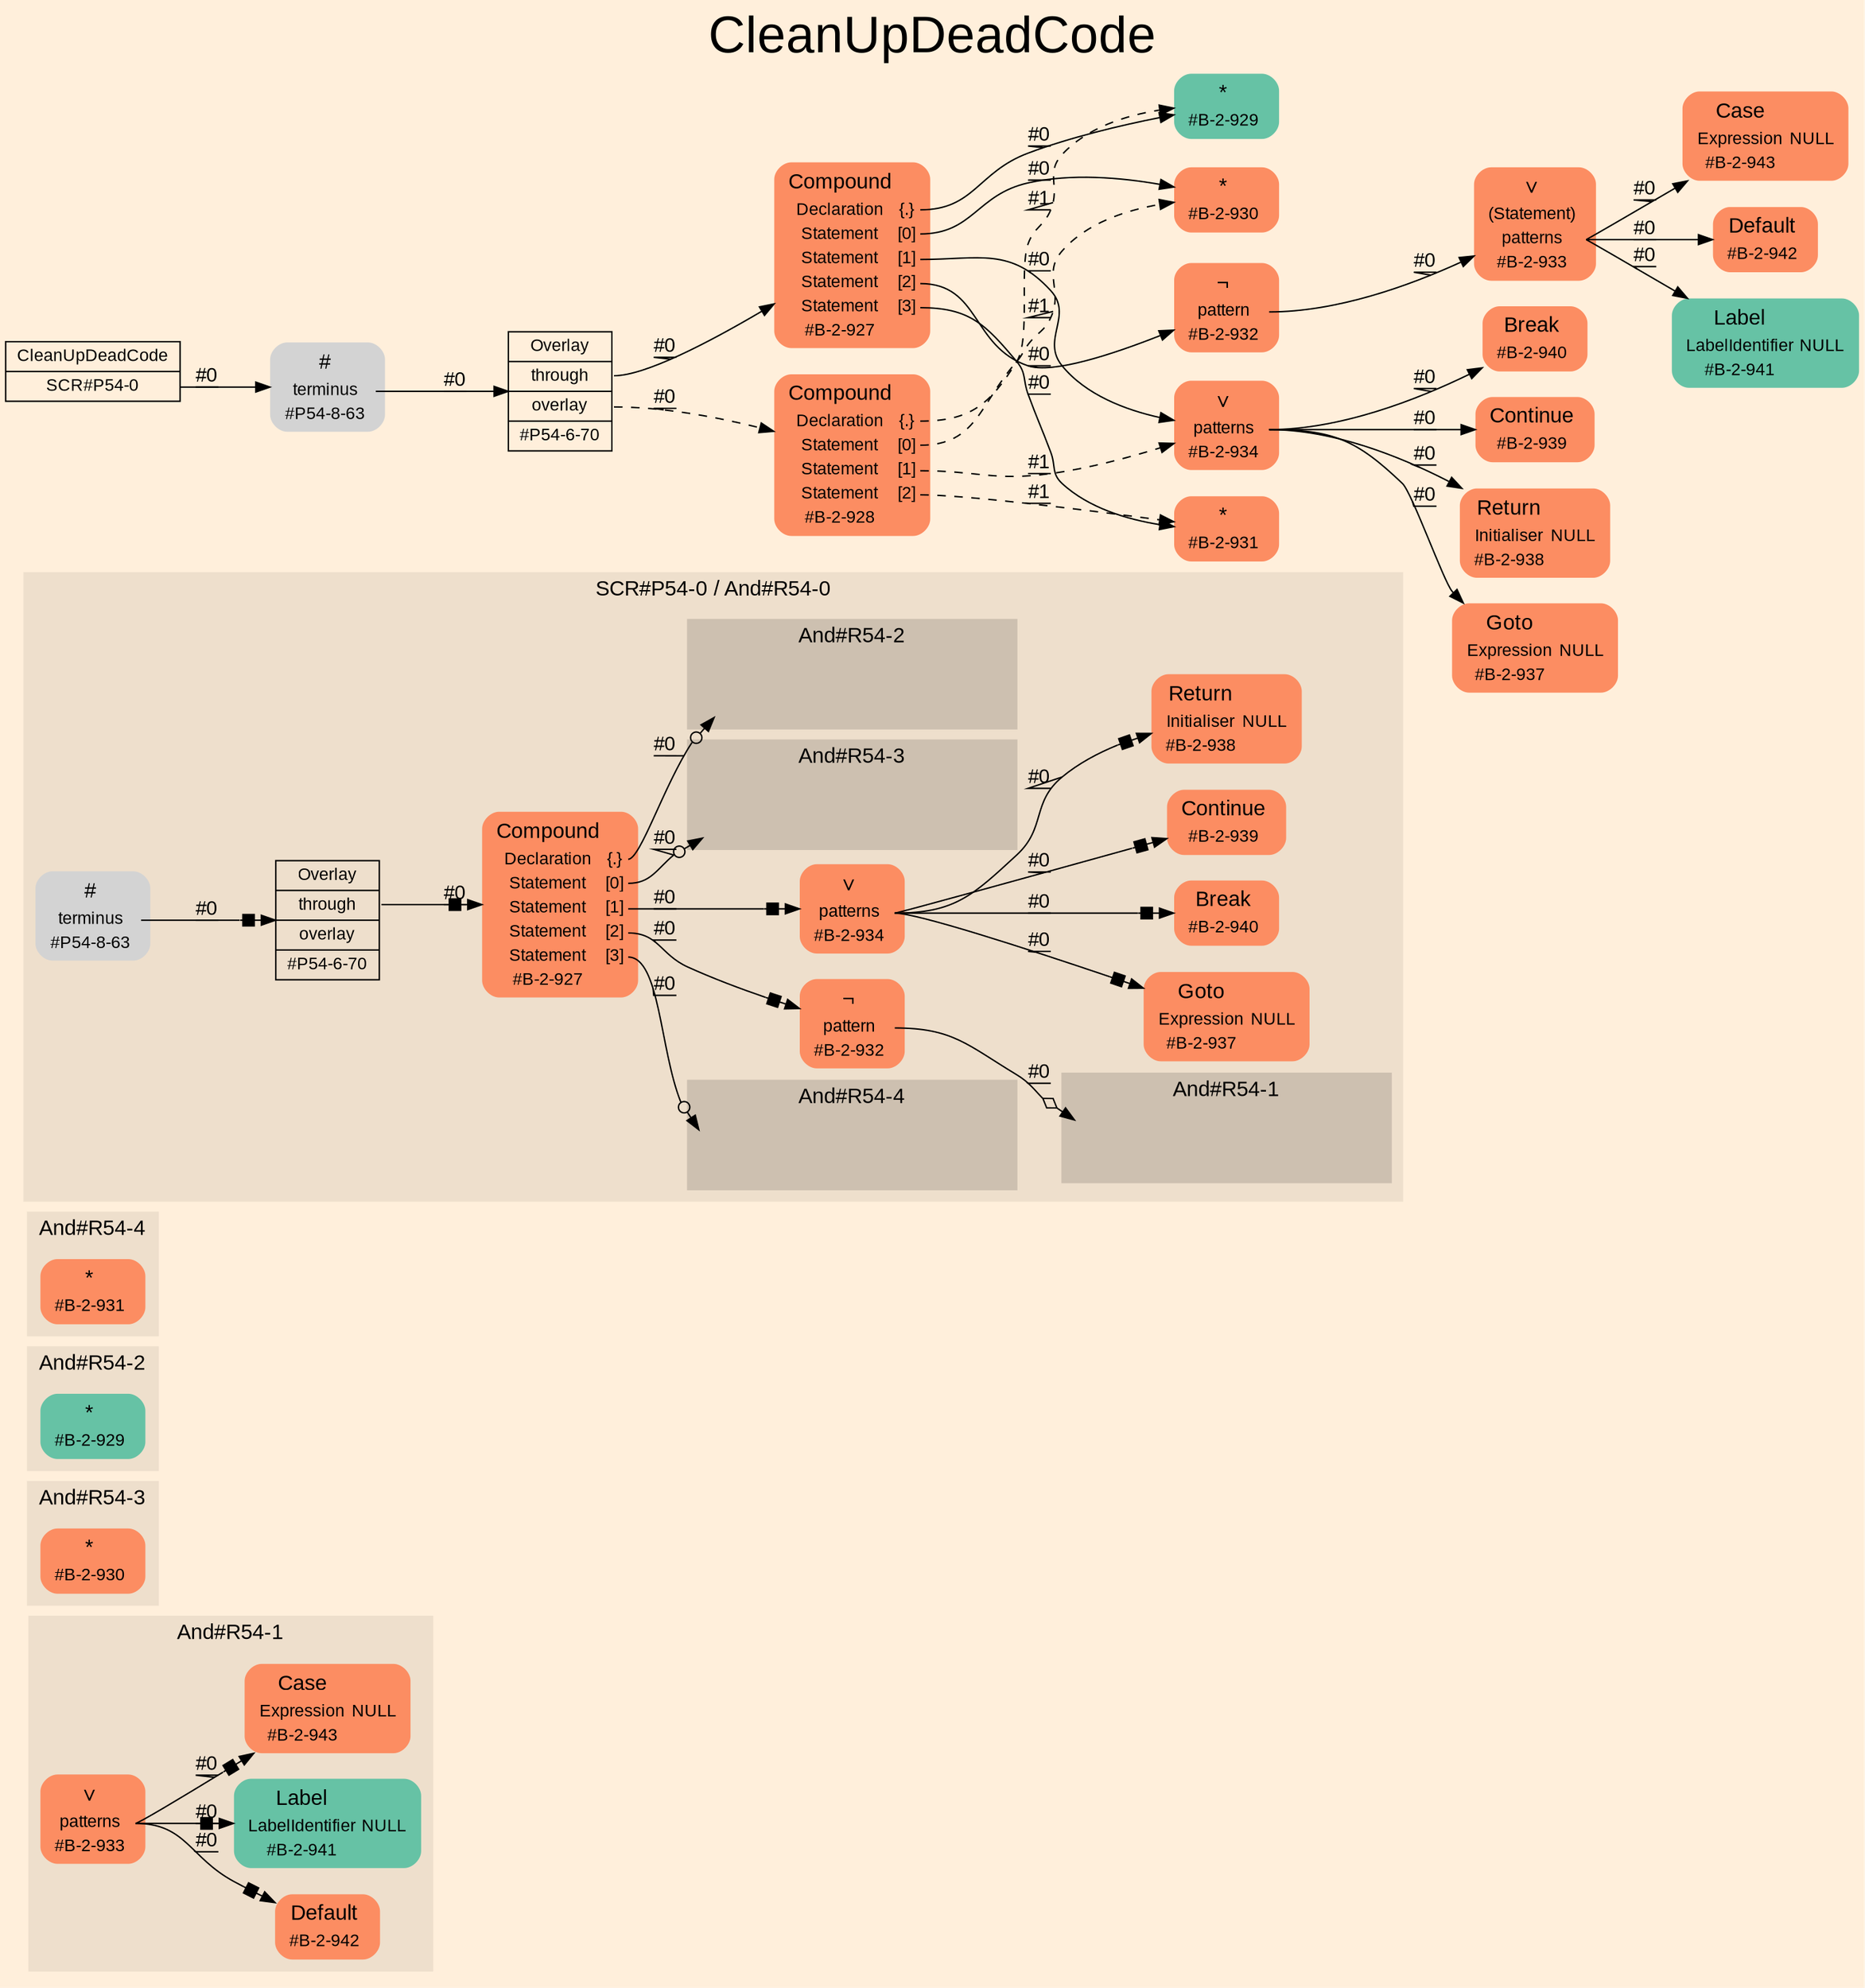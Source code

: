 digraph "CleanUpDeadCode" {
label = "CleanUpDeadCode"
labelloc = t
fontsize = "36"
graph [
    rankdir = "LR"
    ranksep = 0.3
    bgcolor = antiquewhite1
    color = black
    fontcolor = black
    fontname = "Arial"
];
node [
    fontname = "Arial"
];
edge [
    fontname = "Arial"
];

// -------------------- figure And#R54-1 --------------------
// -------- region And#R54-1 ----------
subgraph "clusterAnd#R54-1" {
    label = "And#R54-1"
    style = "filled"
    color = antiquewhite2
    fontsize = "15"
    // -------- block And#R54-1/#B-2-933 ----------
    "And#R54-1/#B-2-933" [
        shape = "plaintext"
        fillcolor = "/set28/2"
        label = <<TABLE BORDER="0" CELLBORDER="0" CELLSPACING="0">
         <TR><TD><FONT POINT-SIZE="15.0">∨</FONT></TD><TD></TD></TR>
         <TR><TD>patterns</TD><TD PORT="port0"></TD></TR>
         <TR><TD>#B-2-933</TD><TD PORT="port1"></TD></TR>
        </TABLE>>
        style = "rounded,filled"
        fontsize = "12"
    ];
    
    "And#R54-1/#B-2-933":port0 -> "And#R54-1/#B-2-943" [
        arrowhead="normalnonebox"
        label = "#0"
        decorate = true
        color = black
        fontcolor = black
    ];
    
    "And#R54-1/#B-2-933":port0 -> "And#R54-1/#B-2-942" [
        arrowhead="normalnonebox"
        label = "#0"
        decorate = true
        color = black
        fontcolor = black
    ];
    
    "And#R54-1/#B-2-933":port0 -> "And#R54-1/#B-2-941" [
        arrowhead="normalnonebox"
        label = "#0"
        decorate = true
        color = black
        fontcolor = black
    ];
    
    // -------- block And#R54-1/#B-2-941 ----------
    "And#R54-1/#B-2-941" [
        shape = "plaintext"
        fillcolor = "/set28/1"
        label = <<TABLE BORDER="0" CELLBORDER="0" CELLSPACING="0">
         <TR><TD><FONT POINT-SIZE="15.0">Label</FONT></TD><TD></TD></TR>
         <TR><TD>LabelIdentifier</TD><TD PORT="port0">NULL</TD></TR>
         <TR><TD>#B-2-941</TD><TD PORT="port1"></TD></TR>
        </TABLE>>
        style = "rounded,filled"
        fontsize = "12"
    ];
    
    // -------- block And#R54-1/#B-2-942 ----------
    "And#R54-1/#B-2-942" [
        shape = "plaintext"
        fillcolor = "/set28/2"
        label = <<TABLE BORDER="0" CELLBORDER="0" CELLSPACING="0">
         <TR><TD><FONT POINT-SIZE="15.0">Default</FONT></TD><TD></TD></TR>
         <TR><TD>#B-2-942</TD><TD PORT="port0"></TD></TR>
        </TABLE>>
        style = "rounded,filled"
        fontsize = "12"
    ];
    
    // -------- block And#R54-1/#B-2-943 ----------
    "And#R54-1/#B-2-943" [
        shape = "plaintext"
        fillcolor = "/set28/2"
        label = <<TABLE BORDER="0" CELLBORDER="0" CELLSPACING="0">
         <TR><TD><FONT POINT-SIZE="15.0">Case</FONT></TD><TD></TD></TR>
         <TR><TD>Expression</TD><TD PORT="port0">NULL</TD></TR>
         <TR><TD>#B-2-943</TD><TD PORT="port1"></TD></TR>
        </TABLE>>
        style = "rounded,filled"
        fontsize = "12"
    ];
    
}


// -------------------- figure And#R54-3 --------------------
// -------- region And#R54-3 ----------
subgraph "clusterAnd#R54-3" {
    label = "And#R54-3"
    style = "filled"
    color = antiquewhite2
    fontsize = "15"
    // -------- block And#R54-3/#B-2-930 ----------
    "And#R54-3/#B-2-930" [
        shape = "plaintext"
        fillcolor = "/set28/2"
        label = <<TABLE BORDER="0" CELLBORDER="0" CELLSPACING="0">
         <TR><TD><FONT POINT-SIZE="15.0">*</FONT></TD><TD></TD></TR>
         <TR><TD>#B-2-930</TD><TD PORT="port0"></TD></TR>
        </TABLE>>
        style = "rounded,filled"
        fontsize = "12"
    ];
    
}


// -------------------- figure And#R54-2 --------------------
// -------- region And#R54-2 ----------
subgraph "clusterAnd#R54-2" {
    label = "And#R54-2"
    style = "filled"
    color = antiquewhite2
    fontsize = "15"
    // -------- block And#R54-2/#B-2-929 ----------
    "And#R54-2/#B-2-929" [
        shape = "plaintext"
        fillcolor = "/set28/1"
        label = <<TABLE BORDER="0" CELLBORDER="0" CELLSPACING="0">
         <TR><TD><FONT POINT-SIZE="15.0">*</FONT></TD><TD></TD></TR>
         <TR><TD>#B-2-929</TD><TD PORT="port0"></TD></TR>
        </TABLE>>
        style = "rounded,filled"
        fontsize = "12"
    ];
    
}


// -------------------- figure And#R54-4 --------------------
// -------- region And#R54-4 ----------
subgraph "clusterAnd#R54-4" {
    label = "And#R54-4"
    style = "filled"
    color = antiquewhite2
    fontsize = "15"
    // -------- block And#R54-4/#B-2-931 ----------
    "And#R54-4/#B-2-931" [
        shape = "plaintext"
        fillcolor = "/set28/2"
        label = <<TABLE BORDER="0" CELLBORDER="0" CELLSPACING="0">
         <TR><TD><FONT POINT-SIZE="15.0">*</FONT></TD><TD></TD></TR>
         <TR><TD>#B-2-931</TD><TD PORT="port0"></TD></TR>
        </TABLE>>
        style = "rounded,filled"
        fontsize = "12"
    ];
    
}


// -------------------- figure And#R54-0 --------------------
// -------- region And#R54-0 ----------
subgraph "clusterAnd#R54-0" {
    label = "SCR#P54-0 / And#R54-0"
    style = "filled"
    color = antiquewhite2
    fontsize = "15"
    // -------- block And#R54-0/#B-2-927 ----------
    "And#R54-0/#B-2-927" [
        shape = "plaintext"
        fillcolor = "/set28/2"
        label = <<TABLE BORDER="0" CELLBORDER="0" CELLSPACING="0">
         <TR><TD><FONT POINT-SIZE="15.0">Compound</FONT></TD><TD></TD></TR>
         <TR><TD>Declaration</TD><TD PORT="port0">{.}</TD></TR>
         <TR><TD>Statement</TD><TD PORT="port1">[0]</TD></TR>
         <TR><TD>Statement</TD><TD PORT="port2">[1]</TD></TR>
         <TR><TD>Statement</TD><TD PORT="port3">[2]</TD></TR>
         <TR><TD>Statement</TD><TD PORT="port4">[3]</TD></TR>
         <TR><TD>#B-2-927</TD><TD PORT="port5"></TD></TR>
        </TABLE>>
        style = "rounded,filled"
        fontsize = "12"
    ];
    
    "And#R54-0/#B-2-927":port0 -> "And#R54-0/And#R54-2/#B-2-929" [
        arrowhead="normalnoneodot"
        label = "#0"
        decorate = true
        color = black
        fontcolor = black
    ];
    
    "And#R54-0/#B-2-927":port1 -> "And#R54-0/And#R54-3/#B-2-930" [
        arrowhead="normalnoneodot"
        label = "#0"
        decorate = true
        color = black
        fontcolor = black
    ];
    
    "And#R54-0/#B-2-927":port2 -> "And#R54-0/#B-2-934" [
        arrowhead="normalnonebox"
        label = "#0"
        decorate = true
        color = black
        fontcolor = black
    ];
    
    "And#R54-0/#B-2-927":port3 -> "And#R54-0/#B-2-932" [
        arrowhead="normalnonebox"
        label = "#0"
        decorate = true
        color = black
        fontcolor = black
    ];
    
    "And#R54-0/#B-2-927":port4 -> "And#R54-0/And#R54-4/#B-2-931" [
        arrowhead="normalnoneodot"
        label = "#0"
        decorate = true
        color = black
        fontcolor = black
    ];
    
    // -------- block And#R54-0/#B-2-932 ----------
    "And#R54-0/#B-2-932" [
        shape = "plaintext"
        fillcolor = "/set28/2"
        label = <<TABLE BORDER="0" CELLBORDER="0" CELLSPACING="0">
         <TR><TD><FONT POINT-SIZE="15.0">¬</FONT></TD><TD></TD></TR>
         <TR><TD>pattern</TD><TD PORT="port0"></TD></TR>
         <TR><TD>#B-2-932</TD><TD PORT="port1"></TD></TR>
        </TABLE>>
        style = "rounded,filled"
        fontsize = "12"
    ];
    
    "And#R54-0/#B-2-932":port0 -> "And#R54-0/And#R54-1/#B-2-933" [
        arrowhead="normalnoneodiamond"
        label = "#0"
        decorate = true
        color = black
        fontcolor = black
    ];
    
    // -------- block And#R54-0/#B-2-934 ----------
    "And#R54-0/#B-2-934" [
        shape = "plaintext"
        fillcolor = "/set28/2"
        label = <<TABLE BORDER="0" CELLBORDER="0" CELLSPACING="0">
         <TR><TD><FONT POINT-SIZE="15.0">∨</FONT></TD><TD></TD></TR>
         <TR><TD>patterns</TD><TD PORT="port0"></TD></TR>
         <TR><TD>#B-2-934</TD><TD PORT="port1"></TD></TR>
        </TABLE>>
        style = "rounded,filled"
        fontsize = "12"
    ];
    
    "And#R54-0/#B-2-934":port0 -> "And#R54-0/#B-2-940" [
        arrowhead="normalnonebox"
        label = "#0"
        decorate = true
        color = black
        fontcolor = black
    ];
    
    "And#R54-0/#B-2-934":port0 -> "And#R54-0/#B-2-939" [
        arrowhead="normalnonebox"
        label = "#0"
        decorate = true
        color = black
        fontcolor = black
    ];
    
    "And#R54-0/#B-2-934":port0 -> "And#R54-0/#B-2-938" [
        arrowhead="normalnonebox"
        label = "#0"
        decorate = true
        color = black
        fontcolor = black
    ];
    
    "And#R54-0/#B-2-934":port0 -> "And#R54-0/#B-2-937" [
        arrowhead="normalnonebox"
        label = "#0"
        decorate = true
        color = black
        fontcolor = black
    ];
    
    // -------- block And#R54-0/#B-2-937 ----------
    "And#R54-0/#B-2-937" [
        shape = "plaintext"
        fillcolor = "/set28/2"
        label = <<TABLE BORDER="0" CELLBORDER="0" CELLSPACING="0">
         <TR><TD><FONT POINT-SIZE="15.0">Goto</FONT></TD><TD></TD></TR>
         <TR><TD>Expression</TD><TD PORT="port0">NULL</TD></TR>
         <TR><TD>#B-2-937</TD><TD PORT="port1"></TD></TR>
        </TABLE>>
        style = "rounded,filled"
        fontsize = "12"
    ];
    
    // -------- block And#R54-0/#B-2-938 ----------
    "And#R54-0/#B-2-938" [
        shape = "plaintext"
        fillcolor = "/set28/2"
        label = <<TABLE BORDER="0" CELLBORDER="0" CELLSPACING="0">
         <TR><TD><FONT POINT-SIZE="15.0">Return</FONT></TD><TD></TD></TR>
         <TR><TD>Initialiser</TD><TD PORT="port0">NULL</TD></TR>
         <TR><TD>#B-2-938</TD><TD PORT="port1"></TD></TR>
        </TABLE>>
        style = "rounded,filled"
        fontsize = "12"
    ];
    
    // -------- block And#R54-0/#B-2-939 ----------
    "And#R54-0/#B-2-939" [
        shape = "plaintext"
        fillcolor = "/set28/2"
        label = <<TABLE BORDER="0" CELLBORDER="0" CELLSPACING="0">
         <TR><TD><FONT POINT-SIZE="15.0">Continue</FONT></TD><TD></TD></TR>
         <TR><TD>#B-2-939</TD><TD PORT="port0"></TD></TR>
        </TABLE>>
        style = "rounded,filled"
        fontsize = "12"
    ];
    
    // -------- block And#R54-0/#B-2-940 ----------
    "And#R54-0/#B-2-940" [
        shape = "plaintext"
        fillcolor = "/set28/2"
        label = <<TABLE BORDER="0" CELLBORDER="0" CELLSPACING="0">
         <TR><TD><FONT POINT-SIZE="15.0">Break</FONT></TD><TD></TD></TR>
         <TR><TD>#B-2-940</TD><TD PORT="port0"></TD></TR>
        </TABLE>>
        style = "rounded,filled"
        fontsize = "12"
    ];
    
    // -------- block And#R54-0/#P54-6-70 ----------
    "And#R54-0/#P54-6-70" [
        shape = "record"
        fillcolor = antiquewhite2
        label = "<fixed> Overlay | <port0> through | <port1> overlay | <port2> #P54-6-70"
        style = "filled"
        fontsize = "12"
        color = black
        fontcolor = black
    ];
    
    "And#R54-0/#P54-6-70":port0 -> "And#R54-0/#B-2-927" [
        arrowhead="normalnonebox"
        label = "#0"
        decorate = true
        color = black
        fontcolor = black
    ];
    
    // -------- block And#R54-0/#P54-8-63 ----------
    "And#R54-0/#P54-8-63" [
        shape = "plaintext"
        label = <<TABLE BORDER="0" CELLBORDER="0" CELLSPACING="0">
         <TR><TD><FONT POINT-SIZE="15.0">#</FONT></TD><TD></TD></TR>
         <TR><TD>terminus</TD><TD PORT="port0"></TD></TR>
         <TR><TD>#P54-8-63</TD><TD PORT="port1"></TD></TR>
        </TABLE>>
        style = "rounded,filled"
        fontsize = "12"
    ];
    
    "And#R54-0/#P54-8-63":port0 -> "And#R54-0/#P54-6-70" [
        arrowhead="normalnonebox"
        label = "#0"
        decorate = true
        color = black
        fontcolor = black
    ];
    
    // -------- region And#R54-0/And#R54-1 ----------
    subgraph "clusterAnd#R54-0/And#R54-1" {
        label = "And#R54-1"
        style = "filled"
        color = antiquewhite3
        fontsize = "15"
        // -------- block And#R54-0/And#R54-1/#B-2-933 ----------
        "And#R54-0/And#R54-1/#B-2-933" [
            shape = "none"
            style = "invisible"
        ];
        
    }
    
    // -------- region And#R54-0/And#R54-2 ----------
    subgraph "clusterAnd#R54-0/And#R54-2" {
        label = "And#R54-2"
        style = "filled"
        color = antiquewhite3
        fontsize = "15"
        // -------- block And#R54-0/And#R54-2/#B-2-929 ----------
        "And#R54-0/And#R54-2/#B-2-929" [
            shape = "none"
            style = "invisible"
        ];
        
    }
    
    // -------- region And#R54-0/And#R54-3 ----------
    subgraph "clusterAnd#R54-0/And#R54-3" {
        label = "And#R54-3"
        style = "filled"
        color = antiquewhite3
        fontsize = "15"
        // -------- block And#R54-0/And#R54-3/#B-2-930 ----------
        "And#R54-0/And#R54-3/#B-2-930" [
            shape = "none"
            style = "invisible"
        ];
        
    }
    
    // -------- region And#R54-0/And#R54-4 ----------
    subgraph "clusterAnd#R54-0/And#R54-4" {
        label = "And#R54-4"
        style = "filled"
        color = antiquewhite3
        fontsize = "15"
        // -------- block And#R54-0/And#R54-4/#B-2-931 ----------
        "And#R54-0/And#R54-4/#B-2-931" [
            shape = "none"
            style = "invisible"
        ];
        
    }
    
}


// -------------------- transformation figure --------------------
// -------- block CR#P54-0 ----------
"CR#P54-0" [
    shape = "record"
    fillcolor = antiquewhite1
    label = "<fixed> CleanUpDeadCode | <port0> SCR#P54-0"
    style = "filled"
    fontsize = "12"
    color = black
    fontcolor = black
];

"CR#P54-0":port0 -> "#P54-8-63" [
    label = "#0"
    decorate = true
    color = black
    fontcolor = black
];

// -------- block #P54-8-63 ----------
"#P54-8-63" [
    shape = "plaintext"
    label = <<TABLE BORDER="0" CELLBORDER="0" CELLSPACING="0">
     <TR><TD><FONT POINT-SIZE="15.0">#</FONT></TD><TD></TD></TR>
     <TR><TD>terminus</TD><TD PORT="port0"></TD></TR>
     <TR><TD>#P54-8-63</TD><TD PORT="port1"></TD></TR>
    </TABLE>>
    style = "rounded,filled"
    fontsize = "12"
];

"#P54-8-63":port0 -> "#P54-6-70" [
    label = "#0"
    decorate = true
    color = black
    fontcolor = black
];

// -------- block #P54-6-70 ----------
"#P54-6-70" [
    shape = "record"
    fillcolor = antiquewhite1
    label = "<fixed> Overlay | <port0> through | <port1> overlay | <port2> #P54-6-70"
    style = "filled"
    fontsize = "12"
    color = black
    fontcolor = black
];

"#P54-6-70":port0 -> "#B-2-927" [
    label = "#0"
    decorate = true
    color = black
    fontcolor = black
];

"#P54-6-70":port1 -> "#B-2-928" [
    style="dashed"
    label = "#0"
    decorate = true
    color = black
    fontcolor = black
];

// -------- block #B-2-927 ----------
"#B-2-927" [
    shape = "plaintext"
    fillcolor = "/set28/2"
    label = <<TABLE BORDER="0" CELLBORDER="0" CELLSPACING="0">
     <TR><TD><FONT POINT-SIZE="15.0">Compound</FONT></TD><TD></TD></TR>
     <TR><TD>Declaration</TD><TD PORT="port0">{.}</TD></TR>
     <TR><TD>Statement</TD><TD PORT="port1">[0]</TD></TR>
     <TR><TD>Statement</TD><TD PORT="port2">[1]</TD></TR>
     <TR><TD>Statement</TD><TD PORT="port3">[2]</TD></TR>
     <TR><TD>Statement</TD><TD PORT="port4">[3]</TD></TR>
     <TR><TD>#B-2-927</TD><TD PORT="port5"></TD></TR>
    </TABLE>>
    style = "rounded,filled"
    fontsize = "12"
];

"#B-2-927":port0 -> "#B-2-929" [
    label = "#0"
    decorate = true
    color = black
    fontcolor = black
];

"#B-2-927":port1 -> "#B-2-930" [
    label = "#0"
    decorate = true
    color = black
    fontcolor = black
];

"#B-2-927":port2 -> "#B-2-934" [
    label = "#0"
    decorate = true
    color = black
    fontcolor = black
];

"#B-2-927":port3 -> "#B-2-932" [
    label = "#0"
    decorate = true
    color = black
    fontcolor = black
];

"#B-2-927":port4 -> "#B-2-931" [
    label = "#0"
    decorate = true
    color = black
    fontcolor = black
];

// -------- block #B-2-929 ----------
"#B-2-929" [
    shape = "plaintext"
    fillcolor = "/set28/1"
    label = <<TABLE BORDER="0" CELLBORDER="0" CELLSPACING="0">
     <TR><TD><FONT POINT-SIZE="15.0">*</FONT></TD><TD></TD></TR>
     <TR><TD>#B-2-929</TD><TD PORT="port0"></TD></TR>
    </TABLE>>
    style = "rounded,filled"
    fontsize = "12"
];

// -------- block #B-2-930 ----------
"#B-2-930" [
    shape = "plaintext"
    fillcolor = "/set28/2"
    label = <<TABLE BORDER="0" CELLBORDER="0" CELLSPACING="0">
     <TR><TD><FONT POINT-SIZE="15.0">*</FONT></TD><TD></TD></TR>
     <TR><TD>#B-2-930</TD><TD PORT="port0"></TD></TR>
    </TABLE>>
    style = "rounded,filled"
    fontsize = "12"
];

// -------- block #B-2-934 ----------
"#B-2-934" [
    shape = "plaintext"
    fillcolor = "/set28/2"
    label = <<TABLE BORDER="0" CELLBORDER="0" CELLSPACING="0">
     <TR><TD><FONT POINT-SIZE="15.0">∨</FONT></TD><TD></TD></TR>
     <TR><TD>patterns</TD><TD PORT="port0"></TD></TR>
     <TR><TD>#B-2-934</TD><TD PORT="port1"></TD></TR>
    </TABLE>>
    style = "rounded,filled"
    fontsize = "12"
];

"#B-2-934":port0 -> "#B-2-940" [
    label = "#0"
    decorate = true
    color = black
    fontcolor = black
];

"#B-2-934":port0 -> "#B-2-939" [
    label = "#0"
    decorate = true
    color = black
    fontcolor = black
];

"#B-2-934":port0 -> "#B-2-938" [
    label = "#0"
    decorate = true
    color = black
    fontcolor = black
];

"#B-2-934":port0 -> "#B-2-937" [
    label = "#0"
    decorate = true
    color = black
    fontcolor = black
];

// -------- block #B-2-940 ----------
"#B-2-940" [
    shape = "plaintext"
    fillcolor = "/set28/2"
    label = <<TABLE BORDER="0" CELLBORDER="0" CELLSPACING="0">
     <TR><TD><FONT POINT-SIZE="15.0">Break</FONT></TD><TD></TD></TR>
     <TR><TD>#B-2-940</TD><TD PORT="port0"></TD></TR>
    </TABLE>>
    style = "rounded,filled"
    fontsize = "12"
];

// -------- block #B-2-939 ----------
"#B-2-939" [
    shape = "plaintext"
    fillcolor = "/set28/2"
    label = <<TABLE BORDER="0" CELLBORDER="0" CELLSPACING="0">
     <TR><TD><FONT POINT-SIZE="15.0">Continue</FONT></TD><TD></TD></TR>
     <TR><TD>#B-2-939</TD><TD PORT="port0"></TD></TR>
    </TABLE>>
    style = "rounded,filled"
    fontsize = "12"
];

// -------- block #B-2-938 ----------
"#B-2-938" [
    shape = "plaintext"
    fillcolor = "/set28/2"
    label = <<TABLE BORDER="0" CELLBORDER="0" CELLSPACING="0">
     <TR><TD><FONT POINT-SIZE="15.0">Return</FONT></TD><TD></TD></TR>
     <TR><TD>Initialiser</TD><TD PORT="port0">NULL</TD></TR>
     <TR><TD>#B-2-938</TD><TD PORT="port1"></TD></TR>
    </TABLE>>
    style = "rounded,filled"
    fontsize = "12"
];

// -------- block #B-2-937 ----------
"#B-2-937" [
    shape = "plaintext"
    fillcolor = "/set28/2"
    label = <<TABLE BORDER="0" CELLBORDER="0" CELLSPACING="0">
     <TR><TD><FONT POINT-SIZE="15.0">Goto</FONT></TD><TD></TD></TR>
     <TR><TD>Expression</TD><TD PORT="port0">NULL</TD></TR>
     <TR><TD>#B-2-937</TD><TD PORT="port1"></TD></TR>
    </TABLE>>
    style = "rounded,filled"
    fontsize = "12"
];

// -------- block #B-2-932 ----------
"#B-2-932" [
    shape = "plaintext"
    fillcolor = "/set28/2"
    label = <<TABLE BORDER="0" CELLBORDER="0" CELLSPACING="0">
     <TR><TD><FONT POINT-SIZE="15.0">¬</FONT></TD><TD></TD></TR>
     <TR><TD>pattern</TD><TD PORT="port0"></TD></TR>
     <TR><TD>#B-2-932</TD><TD PORT="port1"></TD></TR>
    </TABLE>>
    style = "rounded,filled"
    fontsize = "12"
];

"#B-2-932":port0 -> "#B-2-933" [
    label = "#0"
    decorate = true
    color = black
    fontcolor = black
];

// -------- block #B-2-933 ----------
"#B-2-933" [
    shape = "plaintext"
    fillcolor = "/set28/2"
    label = <<TABLE BORDER="0" CELLBORDER="0" CELLSPACING="0">
     <TR><TD><FONT POINT-SIZE="15.0">∨</FONT></TD><TD></TD></TR>
     <TR><TD>(Statement)</TD><TD PORT="port0"></TD></TR>
     <TR><TD>patterns</TD><TD PORT="port1"></TD></TR>
     <TR><TD>#B-2-933</TD><TD PORT="port2"></TD></TR>
    </TABLE>>
    style = "rounded,filled"
    fontsize = "12"
];

"#B-2-933":port1 -> "#B-2-943" [
    label = "#0"
    decorate = true
    color = black
    fontcolor = black
];

"#B-2-933":port1 -> "#B-2-942" [
    label = "#0"
    decorate = true
    color = black
    fontcolor = black
];

"#B-2-933":port1 -> "#B-2-941" [
    label = "#0"
    decorate = true
    color = black
    fontcolor = black
];

// -------- block #B-2-943 ----------
"#B-2-943" [
    shape = "plaintext"
    fillcolor = "/set28/2"
    label = <<TABLE BORDER="0" CELLBORDER="0" CELLSPACING="0">
     <TR><TD><FONT POINT-SIZE="15.0">Case</FONT></TD><TD></TD></TR>
     <TR><TD>Expression</TD><TD PORT="port0">NULL</TD></TR>
     <TR><TD>#B-2-943</TD><TD PORT="port1"></TD></TR>
    </TABLE>>
    style = "rounded,filled"
    fontsize = "12"
];

// -------- block #B-2-942 ----------
"#B-2-942" [
    shape = "plaintext"
    fillcolor = "/set28/2"
    label = <<TABLE BORDER="0" CELLBORDER="0" CELLSPACING="0">
     <TR><TD><FONT POINT-SIZE="15.0">Default</FONT></TD><TD></TD></TR>
     <TR><TD>#B-2-942</TD><TD PORT="port0"></TD></TR>
    </TABLE>>
    style = "rounded,filled"
    fontsize = "12"
];

// -------- block #B-2-941 ----------
"#B-2-941" [
    shape = "plaintext"
    fillcolor = "/set28/1"
    label = <<TABLE BORDER="0" CELLBORDER="0" CELLSPACING="0">
     <TR><TD><FONT POINT-SIZE="15.0">Label</FONT></TD><TD></TD></TR>
     <TR><TD>LabelIdentifier</TD><TD PORT="port0">NULL</TD></TR>
     <TR><TD>#B-2-941</TD><TD PORT="port1"></TD></TR>
    </TABLE>>
    style = "rounded,filled"
    fontsize = "12"
];

// -------- block #B-2-931 ----------
"#B-2-931" [
    shape = "plaintext"
    fillcolor = "/set28/2"
    label = <<TABLE BORDER="0" CELLBORDER="0" CELLSPACING="0">
     <TR><TD><FONT POINT-SIZE="15.0">*</FONT></TD><TD></TD></TR>
     <TR><TD>#B-2-931</TD><TD PORT="port0"></TD></TR>
    </TABLE>>
    style = "rounded,filled"
    fontsize = "12"
];

// -------- block #B-2-928 ----------
"#B-2-928" [
    shape = "plaintext"
    fillcolor = "/set28/2"
    label = <<TABLE BORDER="0" CELLBORDER="0" CELLSPACING="0">
     <TR><TD><FONT POINT-SIZE="15.0">Compound</FONT></TD><TD></TD></TR>
     <TR><TD>Declaration</TD><TD PORT="port0">{.}</TD></TR>
     <TR><TD>Statement</TD><TD PORT="port1">[0]</TD></TR>
     <TR><TD>Statement</TD><TD PORT="port2">[1]</TD></TR>
     <TR><TD>Statement</TD><TD PORT="port3">[2]</TD></TR>
     <TR><TD>#B-2-928</TD><TD PORT="port4"></TD></TR>
    </TABLE>>
    style = "rounded,filled"
    fontsize = "12"
];

"#B-2-928":port0 -> "#B-2-929" [
    style="dashed"
    label = "#1"
    decorate = true
    color = black
    fontcolor = black
];

"#B-2-928":port1 -> "#B-2-930" [
    style="dashed"
    label = "#1"
    decorate = true
    color = black
    fontcolor = black
];

"#B-2-928":port2 -> "#B-2-934" [
    style="dashed"
    label = "#1"
    decorate = true
    color = black
    fontcolor = black
];

"#B-2-928":port3 -> "#B-2-931" [
    style="dashed"
    label = "#1"
    decorate = true
    color = black
    fontcolor = black
];


}
